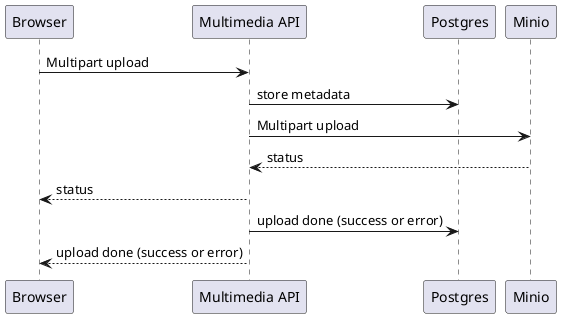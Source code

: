 @startuml
Browser -> "Multimedia API": Multipart upload
"Multimedia API" -> Postgres: store metadata
"Multimedia API" -> Minio: Multipart upload
Minio --> "Multimedia API": status
"Multimedia API" --> Browser: status
"Multimedia API" -> Postgres: upload done (success or error)
"Multimedia API" --> Browser: upload done (success or error)
@enduml
